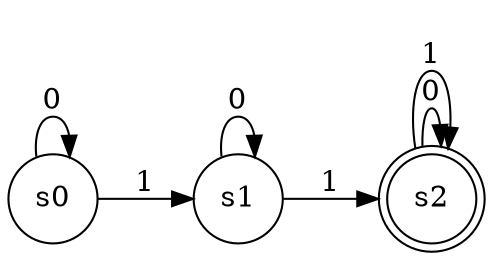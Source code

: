 digraph maquina_de_estados { 
	rankdir=LR;
	size="10"
	node [shape = doublecircle];
	s2
	node [shape = circle];
	s0 -> s0 [label = "0"];
	s0 -> s1 [label = "1"];
	s1 -> s1 [label = "0"];
	s1 -> s2 [label = "1"];
	s2 -> s2 [label = "0"];
	s2 -> s2 [label = "1"];
	}